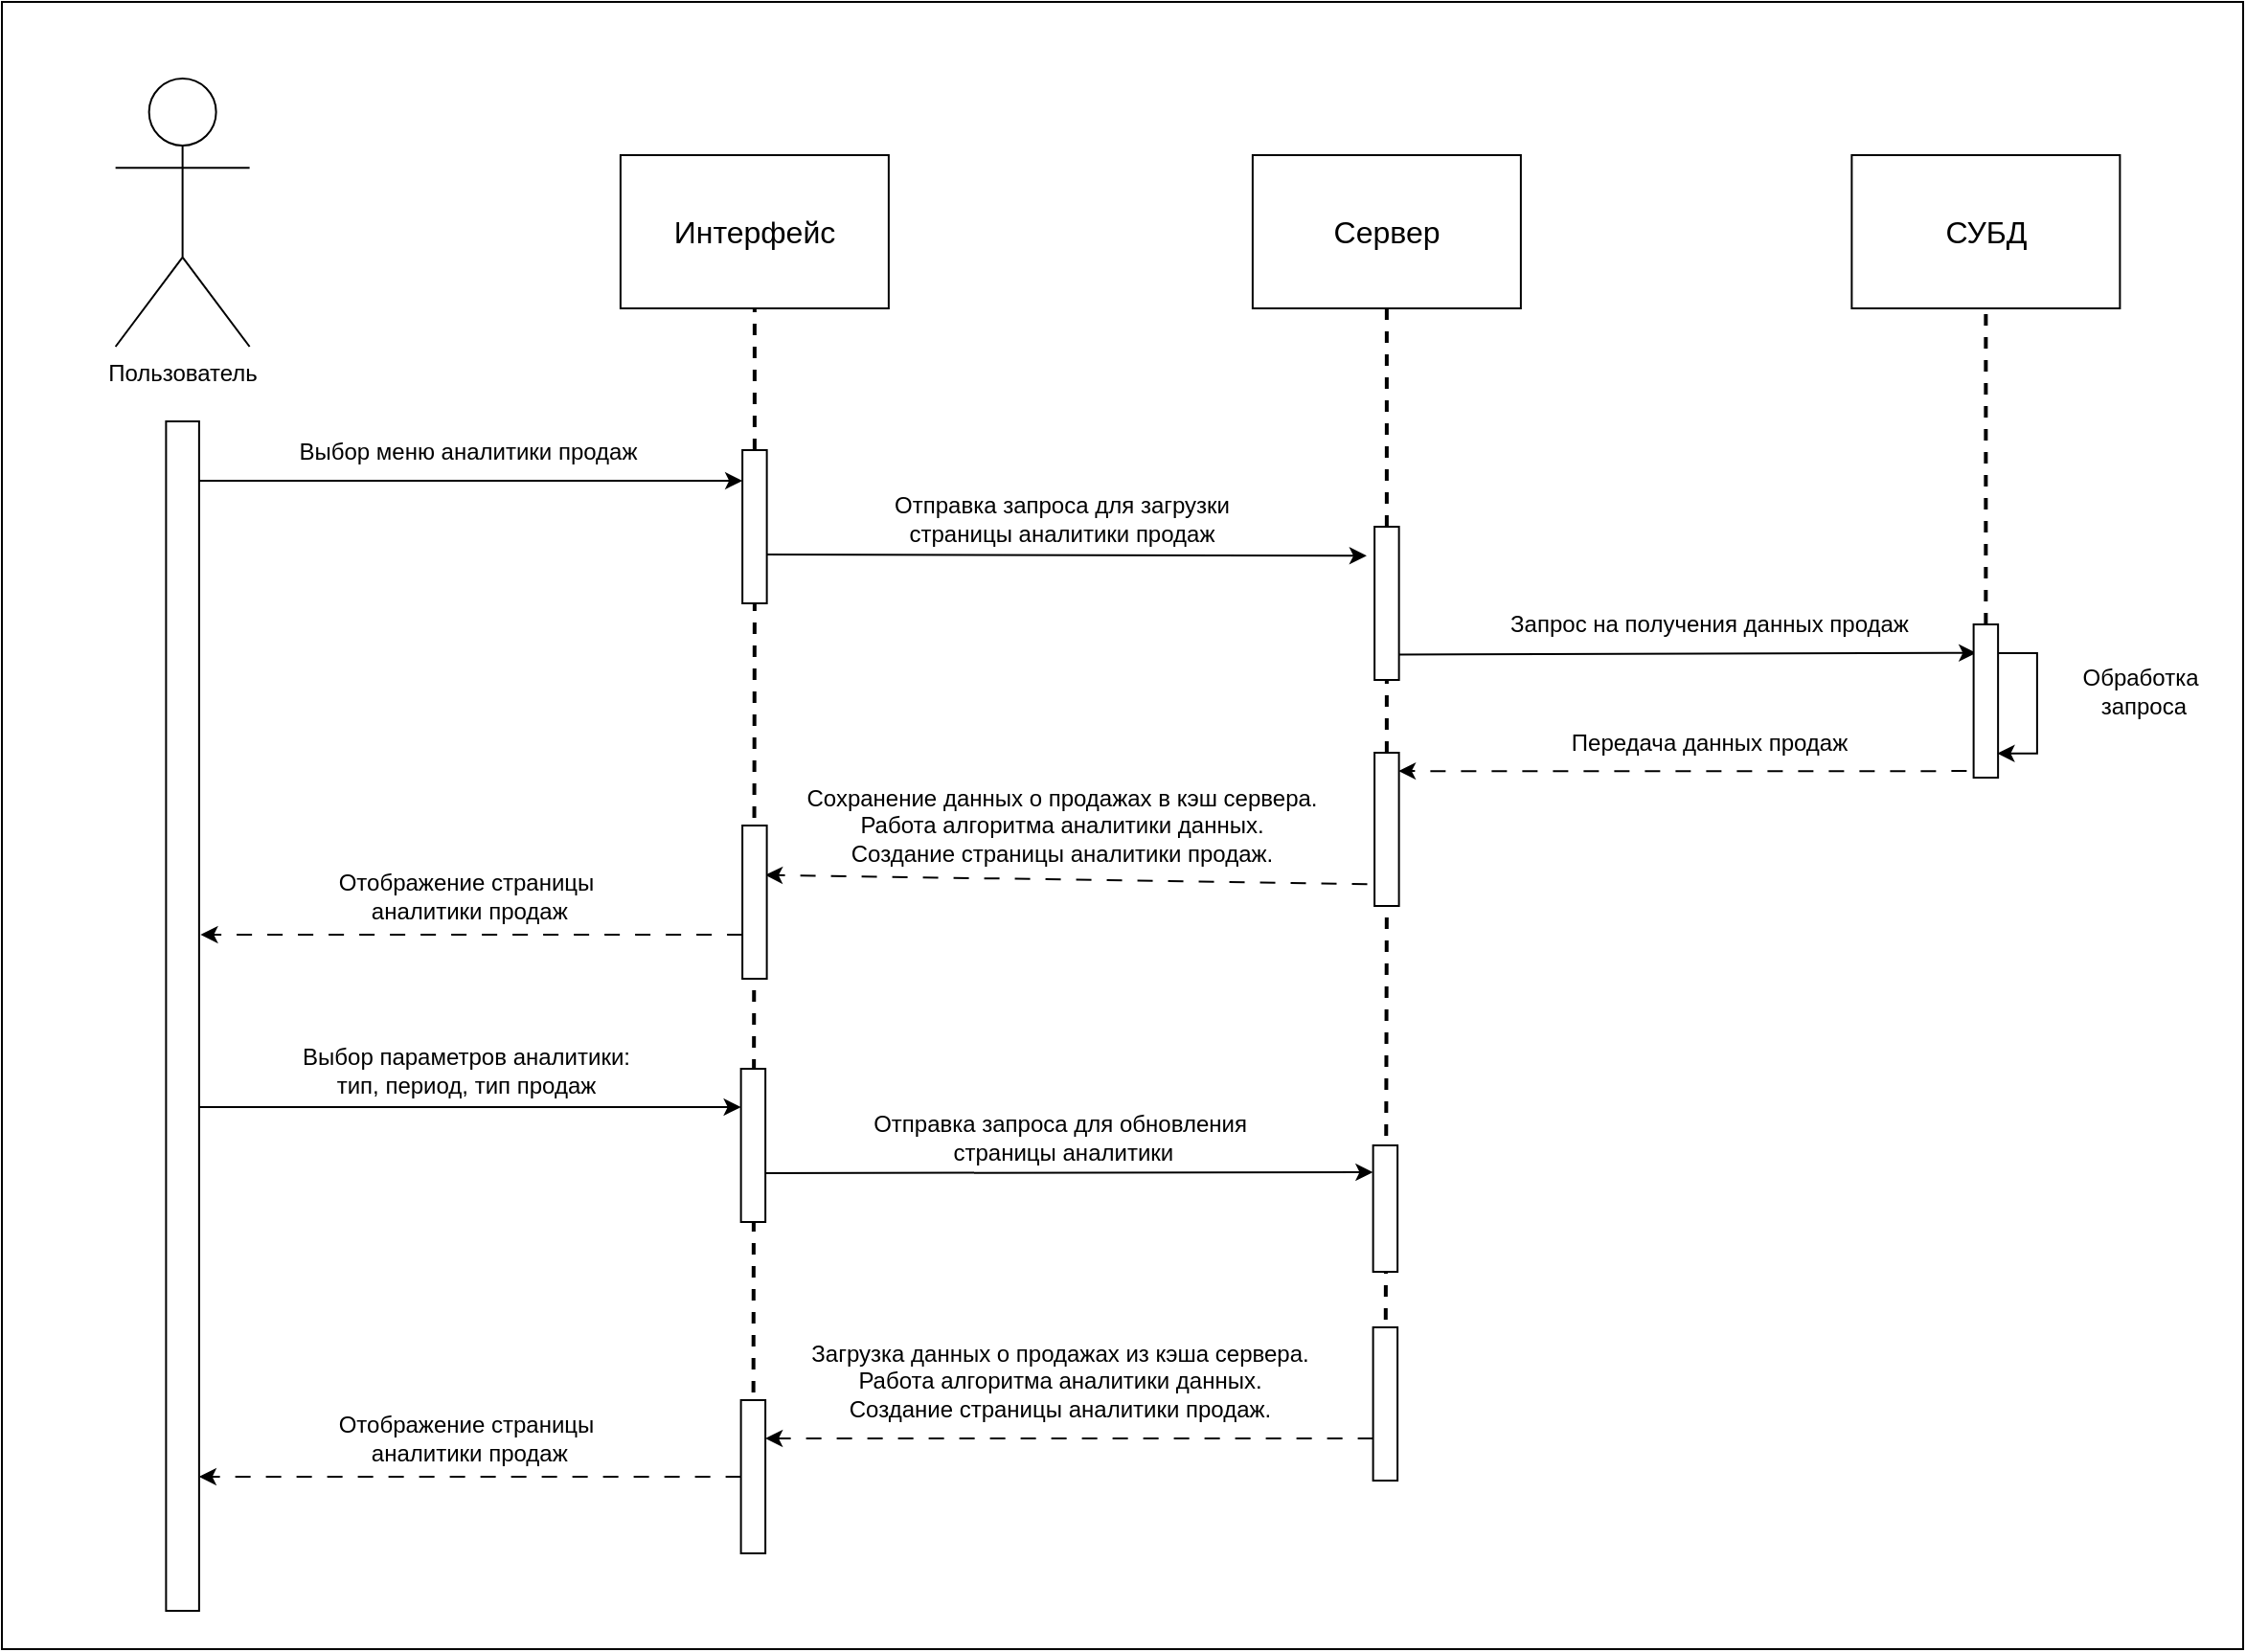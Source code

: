 <mxfile version="26.1.1">
  <diagram name="Страница — 1" id="Gp9W7H-xVd9BHeKoqPkt">
    <mxGraphModel dx="880" dy="1066" grid="1" gridSize="10" guides="1" tooltips="1" connect="1" arrows="1" fold="1" page="1" pageScale="1" pageWidth="1169" pageHeight="1654" math="0" shadow="0">
      <root>
        <mxCell id="0" />
        <mxCell id="1" parent="0" />
        <mxCell id="wqmtSr9lQAvj5nIL9L4v-48" value="" style="rounded=0;whiteSpace=wrap;html=1;" vertex="1" parent="1">
          <mxGeometry x="1220" y="990" width="1170" height="860" as="geometry" />
        </mxCell>
        <mxCell id="wqmtSr9lQAvj5nIL9L4v-4" value="" style="endArrow=none;dashed=1;html=1;strokeWidth=2;rounded=0;entryX=0.5;entryY=1;entryDx=0;entryDy=0;" edge="1" parent="1" source="wqmtSr9lQAvj5nIL9L4v-24" target="wqmtSr9lQAvj5nIL9L4v-11">
          <mxGeometry width="50" height="50" relative="1" as="geometry">
            <mxPoint x="1612.94" y="1550" as="sourcePoint" />
            <mxPoint x="1592.94" y="1150" as="targetPoint" />
          </mxGeometry>
        </mxCell>
        <mxCell id="wqmtSr9lQAvj5nIL9L4v-5" value="" style="endArrow=none;dashed=1;html=1;strokeWidth=2;rounded=0;entryX=0.5;entryY=1;entryDx=0;entryDy=0;" edge="1" parent="1" source="wqmtSr9lQAvj5nIL9L4v-31" target="wqmtSr9lQAvj5nIL9L4v-15">
          <mxGeometry width="50" height="50" relative="1" as="geometry">
            <mxPoint x="2255.69" y="1550" as="sourcePoint" />
            <mxPoint x="2275.69" y="1230" as="targetPoint" />
          </mxGeometry>
        </mxCell>
        <mxCell id="wqmtSr9lQAvj5nIL9L4v-6" value="" style="endArrow=none;dashed=1;html=1;strokeWidth=2;rounded=0;entryX=0.5;entryY=1;entryDx=0;entryDy=0;" edge="1" parent="1" source="wqmtSr9lQAvj5nIL9L4v-28" target="wqmtSr9lQAvj5nIL9L4v-14">
          <mxGeometry width="50" height="50" relative="1" as="geometry">
            <mxPoint x="1942.94" y="1550" as="sourcePoint" />
            <mxPoint x="1622.94" y="1160" as="targetPoint" />
          </mxGeometry>
        </mxCell>
        <mxCell id="wqmtSr9lQAvj5nIL9L4v-7" style="edgeStyle=orthogonalEdgeStyle;rounded=0;orthogonalLoop=1;jettySize=auto;html=1;" edge="1" parent="1">
          <mxGeometry relative="1" as="geometry">
            <mxPoint x="1322.94" y="1567" as="sourcePoint" />
            <mxPoint x="1605.82" y="1567" as="targetPoint" />
            <Array as="points">
              <mxPoint x="1395.69" y="1567" />
              <mxPoint x="1395.69" y="1567" />
            </Array>
          </mxGeometry>
        </mxCell>
        <mxCell id="wqmtSr9lQAvj5nIL9L4v-8" style="edgeStyle=orthogonalEdgeStyle;rounded=0;orthogonalLoop=1;jettySize=auto;html=1;entryX=0;entryY=0.25;entryDx=0;entryDy=0;" edge="1" parent="1">
          <mxGeometry relative="1" as="geometry">
            <mxPoint x="1322.94" y="1240" as="sourcePoint" />
            <mxPoint x="1606.57" y="1240.0" as="targetPoint" />
            <Array as="points">
              <mxPoint x="1405.69" y="1240" />
              <mxPoint x="1405.69" y="1240" />
            </Array>
          </mxGeometry>
        </mxCell>
        <mxCell id="wqmtSr9lQAvj5nIL9L4v-9" value="" style="rounded=0;whiteSpace=wrap;html=1;fontSize=16;" vertex="1" parent="1">
          <mxGeometry x="1305.69" y="1209" width="17.25" height="621" as="geometry" />
        </mxCell>
        <mxCell id="wqmtSr9lQAvj5nIL9L4v-10" value="Выбор меню аналитики продаж" style="text;html=1;align=center;verticalAlign=middle;resizable=0;points=[];autosize=1;strokeColor=none;fillColor=none;fontSize=12;" vertex="1" parent="1">
          <mxGeometry x="1362.94" y="1210" width="200" height="30" as="geometry" />
        </mxCell>
        <mxCell id="wqmtSr9lQAvj5nIL9L4v-11" value="&lt;font style=&quot;font-size: 16px;&quot;&gt;Интерфейс&lt;/font&gt;" style="rounded=0;whiteSpace=wrap;html=1;" vertex="1" parent="1">
          <mxGeometry x="1542.94" y="1070" width="140" height="80" as="geometry" />
        </mxCell>
        <mxCell id="wqmtSr9lQAvj5nIL9L4v-12" value="" style="endArrow=classic;html=1;rounded=0;fontSize=16;entryX=-0.024;entryY=0.153;entryDx=0;entryDy=0;entryPerimeter=0;exitX=0.839;exitY=0.681;exitDx=0;exitDy=0;exitPerimeter=0;" edge="1" parent="1" source="wqmtSr9lQAvj5nIL9L4v-24">
          <mxGeometry width="50" height="50" relative="1" as="geometry">
            <mxPoint x="1622.94" y="1280" as="sourcePoint" />
            <mxPoint x="1932.46" y="1279.18" as="targetPoint" />
          </mxGeometry>
        </mxCell>
        <mxCell id="wqmtSr9lQAvj5nIL9L4v-13" value="Отправка запроса для загрузки &lt;br style=&quot;font-size: 12px;&quot;&gt;страницы аналитики продаж" style="text;html=1;align=center;verticalAlign=middle;resizable=0;points=[];autosize=1;strokeColor=none;fillColor=none;fontSize=12;" vertex="1" parent="1">
          <mxGeometry x="1672.94" y="1240" width="200" height="40" as="geometry" />
        </mxCell>
        <mxCell id="wqmtSr9lQAvj5nIL9L4v-14" value="&lt;font style=&quot;font-size: 16px;&quot;&gt;Сервер&lt;/font&gt;" style="rounded=0;whiteSpace=wrap;html=1;" vertex="1" parent="1">
          <mxGeometry x="1872.94" y="1070" width="140" height="80" as="geometry" />
        </mxCell>
        <mxCell id="wqmtSr9lQAvj5nIL9L4v-15" value="&lt;font style=&quot;font-size: 16px&quot;&gt;СУБД&lt;/font&gt;" style="rounded=0;whiteSpace=wrap;html=1;" vertex="1" parent="1">
          <mxGeometry x="2185.69" y="1070" width="140" height="80" as="geometry" />
        </mxCell>
        <mxCell id="wqmtSr9lQAvj5nIL9L4v-16" value="Запрос на получения данных продаж" style="text;html=1;align=center;verticalAlign=middle;resizable=0;points=[];autosize=1;strokeColor=none;fillColor=none;fontSize=12;" vertex="1" parent="1">
          <mxGeometry x="1995.69" y="1300" width="230" height="30" as="geometry" />
        </mxCell>
        <mxCell id="wqmtSr9lQAvj5nIL9L4v-17" value="Обработка&lt;br style=&quot;font-size: 12px;&quot;&gt;&amp;nbsp;запроса" style="text;html=1;align=center;verticalAlign=middle;resizable=0;points=[];autosize=1;strokeColor=none;fillColor=none;fontSize=12;" vertex="1" parent="1">
          <mxGeometry x="2295.69" y="1330" width="80" height="40" as="geometry" />
        </mxCell>
        <mxCell id="wqmtSr9lQAvj5nIL9L4v-18" value="" style="endArrow=classic;html=1;rounded=0;fontSize=16;exitX=0.917;exitY=0.834;exitDx=0;exitDy=0;exitPerimeter=0;entryX=0.103;entryY=0.186;entryDx=0;entryDy=0;entryPerimeter=0;" edge="1" parent="1" source="wqmtSr9lQAvj5nIL9L4v-28" target="wqmtSr9lQAvj5nIL9L4v-31">
          <mxGeometry width="50" height="50" relative="1" as="geometry">
            <mxPoint x="1952.38" y="1319.86" as="sourcePoint" />
            <mxPoint x="2192.94" y="1330" as="targetPoint" />
          </mxGeometry>
        </mxCell>
        <mxCell id="wqmtSr9lQAvj5nIL9L4v-19" value="" style="endArrow=classic;html=1;rounded=0;fontSize=16;dashed=1;dashPattern=8 8;exitX=-0.009;exitY=0.843;exitDx=0;exitDy=0;exitPerimeter=0;entryX=0.939;entryY=0.323;entryDx=0;entryDy=0;entryPerimeter=0;" edge="1" parent="1" target="wqmtSr9lQAvj5nIL9L4v-26">
          <mxGeometry width="50" height="50" relative="1" as="geometry">
            <mxPoint x="1932.76" y="1450.58" as="sourcePoint" />
            <mxPoint x="1623" y="1419.9" as="targetPoint" />
          </mxGeometry>
        </mxCell>
        <mxCell id="wqmtSr9lQAvj5nIL9L4v-20" value="Передача данных&amp;nbsp;продаж" style="text;html=1;align=center;verticalAlign=middle;resizable=0;points=[];autosize=1;strokeColor=none;fillColor=none;fontSize=12;" vertex="1" parent="1">
          <mxGeometry x="2025.69" y="1362" width="170" height="30" as="geometry" />
        </mxCell>
        <mxCell id="wqmtSr9lQAvj5nIL9L4v-21" value="Сохранение данных о продажах в кэш сервера. &lt;br style=&quot;font-size: 12px;&quot;&gt;Работа алгоритма аналитики данных. &lt;br&gt;Создание страницы аналитики продаж." style="text;html=1;align=center;verticalAlign=middle;resizable=0;points=[];autosize=1;strokeColor=none;fillColor=none;fontSize=12;" vertex="1" parent="1">
          <mxGeometry x="1627.94" y="1390" width="290" height="60" as="geometry" />
        </mxCell>
        <mxCell id="wqmtSr9lQAvj5nIL9L4v-22" value="Отображение страницы&lt;br style=&quot;font-size: 12px;&quot;&gt;&amp;nbsp;аналитики продаж" style="text;html=1;align=center;verticalAlign=middle;resizable=0;points=[];autosize=1;strokeColor=none;fillColor=none;fontSize=12;" vertex="1" parent="1">
          <mxGeometry x="1382.19" y="1437" width="160" height="40" as="geometry" />
        </mxCell>
        <mxCell id="wqmtSr9lQAvj5nIL9L4v-23" value="" style="endArrow=none;dashed=1;html=1;strokeWidth=2;rounded=0;entryX=0.5;entryY=1;entryDx=0;entryDy=0;exitX=0.5;exitY=1;exitDx=0;exitDy=0;" edge="1" parent="1" source="wqmtSr9lQAvj5nIL9L4v-42" target="wqmtSr9lQAvj5nIL9L4v-24">
          <mxGeometry width="50" height="50" relative="1" as="geometry">
            <mxPoint x="1612.94" y="1550" as="sourcePoint" />
            <mxPoint x="1612.69" y="1150" as="targetPoint" />
          </mxGeometry>
        </mxCell>
        <mxCell id="wqmtSr9lQAvj5nIL9L4v-24" value="" style="rounded=0;whiteSpace=wrap;html=1;" vertex="1" parent="1">
          <mxGeometry x="1606.57" y="1224" width="12.75" height="80" as="geometry" />
        </mxCell>
        <mxCell id="wqmtSr9lQAvj5nIL9L4v-25" style="edgeStyle=orthogonalEdgeStyle;rounded=0;orthogonalLoop=1;jettySize=auto;html=1;dashed=1;dashPattern=8 8;" edge="1" parent="1">
          <mxGeometry relative="1" as="geometry">
            <mxPoint x="1606.56" y="1477" as="sourcePoint" />
            <mxPoint x="1323.69" y="1477" as="targetPoint" />
            <Array as="points">
              <mxPoint x="1323.69" y="1477" />
            </Array>
          </mxGeometry>
        </mxCell>
        <mxCell id="wqmtSr9lQAvj5nIL9L4v-26" value="" style="rounded=0;whiteSpace=wrap;html=1;" vertex="1" parent="1">
          <mxGeometry x="1606.56" y="1420" width="12.75" height="80" as="geometry" />
        </mxCell>
        <mxCell id="wqmtSr9lQAvj5nIL9L4v-27" value="" style="endArrow=none;dashed=1;html=1;strokeWidth=2;rounded=0;entryX=0.5;entryY=1;entryDx=0;entryDy=0;" edge="1" parent="1" source="wqmtSr9lQAvj5nIL9L4v-34" target="wqmtSr9lQAvj5nIL9L4v-28">
          <mxGeometry width="50" height="50" relative="1" as="geometry">
            <mxPoint x="1942.94" y="1550" as="sourcePoint" />
            <mxPoint x="1942.69" y="1150" as="targetPoint" />
          </mxGeometry>
        </mxCell>
        <mxCell id="wqmtSr9lQAvj5nIL9L4v-28" value="" style="rounded=0;whiteSpace=wrap;html=1;" vertex="1" parent="1">
          <mxGeometry x="1936.57" y="1264" width="12.75" height="80" as="geometry" />
        </mxCell>
        <mxCell id="wqmtSr9lQAvj5nIL9L4v-30" style="edgeStyle=orthogonalEdgeStyle;rounded=0;orthogonalLoop=1;jettySize=auto;html=1;entryX=0.978;entryY=0.057;entryDx=0;entryDy=0;entryPerimeter=0;dashed=1;dashPattern=8 8;exitX=-0.284;exitY=0.957;exitDx=0;exitDy=0;exitPerimeter=0;" edge="1" parent="1" source="wqmtSr9lQAvj5nIL9L4v-31">
          <mxGeometry relative="1" as="geometry">
            <mxPoint x="2196.56" y="1391.629" as="sourcePoint" />
            <mxPoint x="1949.03" y="1391.56" as="targetPoint" />
            <Array as="points" />
          </mxGeometry>
        </mxCell>
        <mxCell id="wqmtSr9lQAvj5nIL9L4v-31" value="" style="rounded=0;whiteSpace=wrap;html=1;" vertex="1" parent="1">
          <mxGeometry x="2249.31" y="1315" width="12.75" height="80" as="geometry" />
        </mxCell>
        <mxCell id="wqmtSr9lQAvj5nIL9L4v-32" style="edgeStyle=orthogonalEdgeStyle;rounded=0;orthogonalLoop=1;jettySize=auto;html=1;entryX=0.972;entryY=0.842;entryDx=0;entryDy=0;entryPerimeter=0;" edge="1" parent="1" source="wqmtSr9lQAvj5nIL9L4v-31" target="wqmtSr9lQAvj5nIL9L4v-31">
          <mxGeometry relative="1" as="geometry">
            <Array as="points">
              <mxPoint x="2282.44" y="1330" />
              <mxPoint x="2282.44" y="1382" />
            </Array>
          </mxGeometry>
        </mxCell>
        <mxCell id="wqmtSr9lQAvj5nIL9L4v-33" value="" style="endArrow=none;dashed=1;html=1;strokeWidth=2;rounded=0;entryX=0.5;entryY=1;entryDx=0;entryDy=0;exitX=0.5;exitY=1;exitDx=0;exitDy=0;" edge="1" parent="1" source="wqmtSr9lQAvj5nIL9L4v-45" target="wqmtSr9lQAvj5nIL9L4v-34">
          <mxGeometry width="50" height="50" relative="1" as="geometry">
            <mxPoint x="1945.69" y="1860" as="sourcePoint" />
            <mxPoint x="1942.69" y="1344" as="targetPoint" />
          </mxGeometry>
        </mxCell>
        <mxCell id="wqmtSr9lQAvj5nIL9L4v-34" value="" style="rounded=0;whiteSpace=wrap;html=1;" vertex="1" parent="1">
          <mxGeometry x="1936.56" y="1382" width="12.75" height="80" as="geometry" />
        </mxCell>
        <mxCell id="wqmtSr9lQAvj5nIL9L4v-35" value="Выбор параметров аналитики: &lt;br&gt;тип, период, тип продаж" style="text;html=1;align=center;verticalAlign=middle;resizable=0;points=[];autosize=1;strokeColor=none;fillColor=none;fontSize=12;" vertex="1" parent="1">
          <mxGeometry x="1367.19" y="1528" width="190" height="40" as="geometry" />
        </mxCell>
        <mxCell id="wqmtSr9lQAvj5nIL9L4v-36" value="" style="endArrow=classic;html=1;rounded=0;fontSize=16;exitX=0.839;exitY=0.681;exitDx=0;exitDy=0;exitPerimeter=0;" edge="1" parent="1" source="wqmtSr9lQAvj5nIL9L4v-40">
          <mxGeometry width="50" height="50" relative="1" as="geometry">
            <mxPoint x="1622.19" y="1603" as="sourcePoint" />
            <mxPoint x="1935.69" y="1601" as="targetPoint" />
          </mxGeometry>
        </mxCell>
        <mxCell id="wqmtSr9lQAvj5nIL9L4v-37" value="Отправка запроса для обновления&lt;br&gt;&amp;nbsp;страницы аналитики" style="text;html=1;align=center;verticalAlign=middle;resizable=0;points=[];autosize=1;strokeColor=none;fillColor=none;fontSize=12;" vertex="1" parent="1">
          <mxGeometry x="1662.19" y="1563" width="220" height="40" as="geometry" />
        </mxCell>
        <mxCell id="wqmtSr9lQAvj5nIL9L4v-38" value="Загрузка данных о продажах из кэша сервера.&lt;br&gt;Работа алгоритма аналитики данных.&lt;br style=&quot;border-color: var(--border-color);&quot;&gt;Создание страницы аналитики продаж." style="text;html=1;align=center;verticalAlign=middle;resizable=0;points=[];autosize=1;strokeColor=none;fillColor=none;fontSize=12;" vertex="1" parent="1">
          <mxGeometry x="1632.19" y="1680" width="280" height="60" as="geometry" />
        </mxCell>
        <mxCell id="wqmtSr9lQAvj5nIL9L4v-39" value="Отображение страницы&lt;br style=&quot;font-size: 12px;&quot;&gt;&amp;nbsp;аналитики продаж" style="text;html=1;align=center;verticalAlign=middle;resizable=0;points=[];autosize=1;strokeColor=none;fillColor=none;fontSize=12;" vertex="1" parent="1">
          <mxGeometry x="1382.19" y="1720" width="160" height="40" as="geometry" />
        </mxCell>
        <mxCell id="wqmtSr9lQAvj5nIL9L4v-40" value="" style="rounded=0;whiteSpace=wrap;html=1;" vertex="1" parent="1">
          <mxGeometry x="1605.82" y="1547" width="12.75" height="80" as="geometry" />
        </mxCell>
        <mxCell id="wqmtSr9lQAvj5nIL9L4v-41" style="edgeStyle=orthogonalEdgeStyle;rounded=0;orthogonalLoop=1;jettySize=auto;html=1;dashed=1;dashPattern=8 8;" edge="1" parent="1" source="wqmtSr9lQAvj5nIL9L4v-42">
          <mxGeometry relative="1" as="geometry">
            <mxPoint x="1322.94" y="1760" as="targetPoint" />
            <Array as="points">
              <mxPoint x="1322.94" y="1760" />
            </Array>
          </mxGeometry>
        </mxCell>
        <mxCell id="wqmtSr9lQAvj5nIL9L4v-42" value="" style="rounded=0;whiteSpace=wrap;html=1;" vertex="1" parent="1">
          <mxGeometry x="1605.81" y="1720" width="12.75" height="80" as="geometry" />
        </mxCell>
        <mxCell id="wqmtSr9lQAvj5nIL9L4v-43" value="" style="rounded=0;whiteSpace=wrap;html=1;" vertex="1" parent="1">
          <mxGeometry x="1935.82" y="1587" width="12.75" height="66" as="geometry" />
        </mxCell>
        <mxCell id="wqmtSr9lQAvj5nIL9L4v-44" style="edgeStyle=orthogonalEdgeStyle;rounded=0;orthogonalLoop=1;jettySize=auto;html=1;entryX=1;entryY=0.25;entryDx=0;entryDy=0;dashed=1;dashPattern=8 8;" edge="1" parent="1" source="wqmtSr9lQAvj5nIL9L4v-45" target="wqmtSr9lQAvj5nIL9L4v-42">
          <mxGeometry relative="1" as="geometry">
            <Array as="points">
              <mxPoint x="1855.69" y="1740" />
              <mxPoint x="1855.69" y="1740" />
            </Array>
          </mxGeometry>
        </mxCell>
        <mxCell id="wqmtSr9lQAvj5nIL9L4v-45" value="" style="rounded=0;whiteSpace=wrap;html=1;" vertex="1" parent="1">
          <mxGeometry x="1935.81" y="1682" width="12.75" height="80" as="geometry" />
        </mxCell>
        <mxCell id="wqmtSr9lQAvj5nIL9L4v-49" value="Пользователь" style="shape=umlActor;verticalLabelPosition=bottom;verticalAlign=top;html=1;outlineConnect=0;" vertex="1" parent="1">
          <mxGeometry x="1279.31" y="1030" width="70" height="140" as="geometry" />
        </mxCell>
      </root>
    </mxGraphModel>
  </diagram>
</mxfile>
